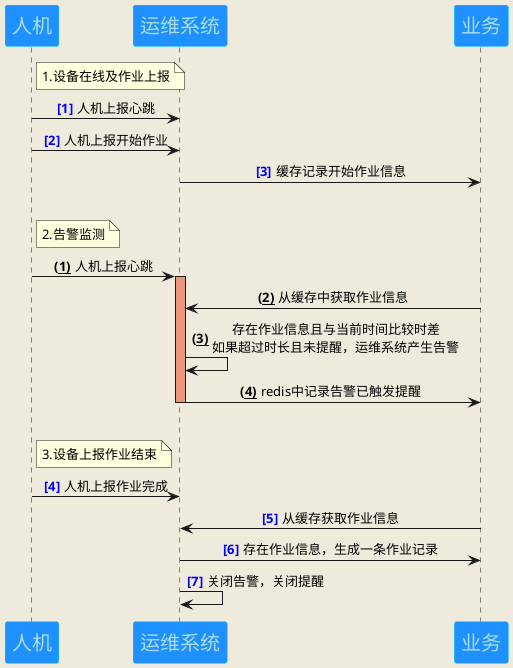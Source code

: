 @startuml
skinparam backgroundColor #EEEBDC

skinparam sequenceMessageAlign center
'skinparam monochrome reverse
skinparam sequence {
ParticipantBorderColor DeepSkyBlue
ParticipantBackgroundColor DodgerBlue
ParticipantFontSize 20
ParticipantFontColor #A9DCDF
}
autonumber "<font color=blue><b>[##]"

participant "人机" as robot
participant "运维系统" as omsys
participant "业务" as task

autonumber "<font color=blue><b>[###]"
note right of robot : 1.设备在线及作业上报
robot -> omsys: 人机上报心跳
robot -> omsys: 人机上报开始作业
omsys -> task: 缓存记录开始作业信息
|||

autonumber "<b>(<u>##<u>)"
note right of robot : 2.告警监测
robot -> omsys: 人机上报心跳
activate omsys #DarkSalmon
task -> omsys: 从缓存中获取作业信息

omsys -> omsys: 存在作业信息且与当前时间比较时差\n如果超过时长且未提醒，运维系统产生告警
omsys -> task: redis中记录告警已触发提醒

deactivate omsys
|||
autonumber 4 "<font color=blue><b>[###]"
note right of robot : 3.设备上报作业结束
robot -> omsys : 人机上报作业完成
task -> omsys: 从缓存获取作业信息
omsys -> task : 存在作业信息，生成一条作业记录
omsys -> omsys : 关闭告警，关闭提醒

@enduml